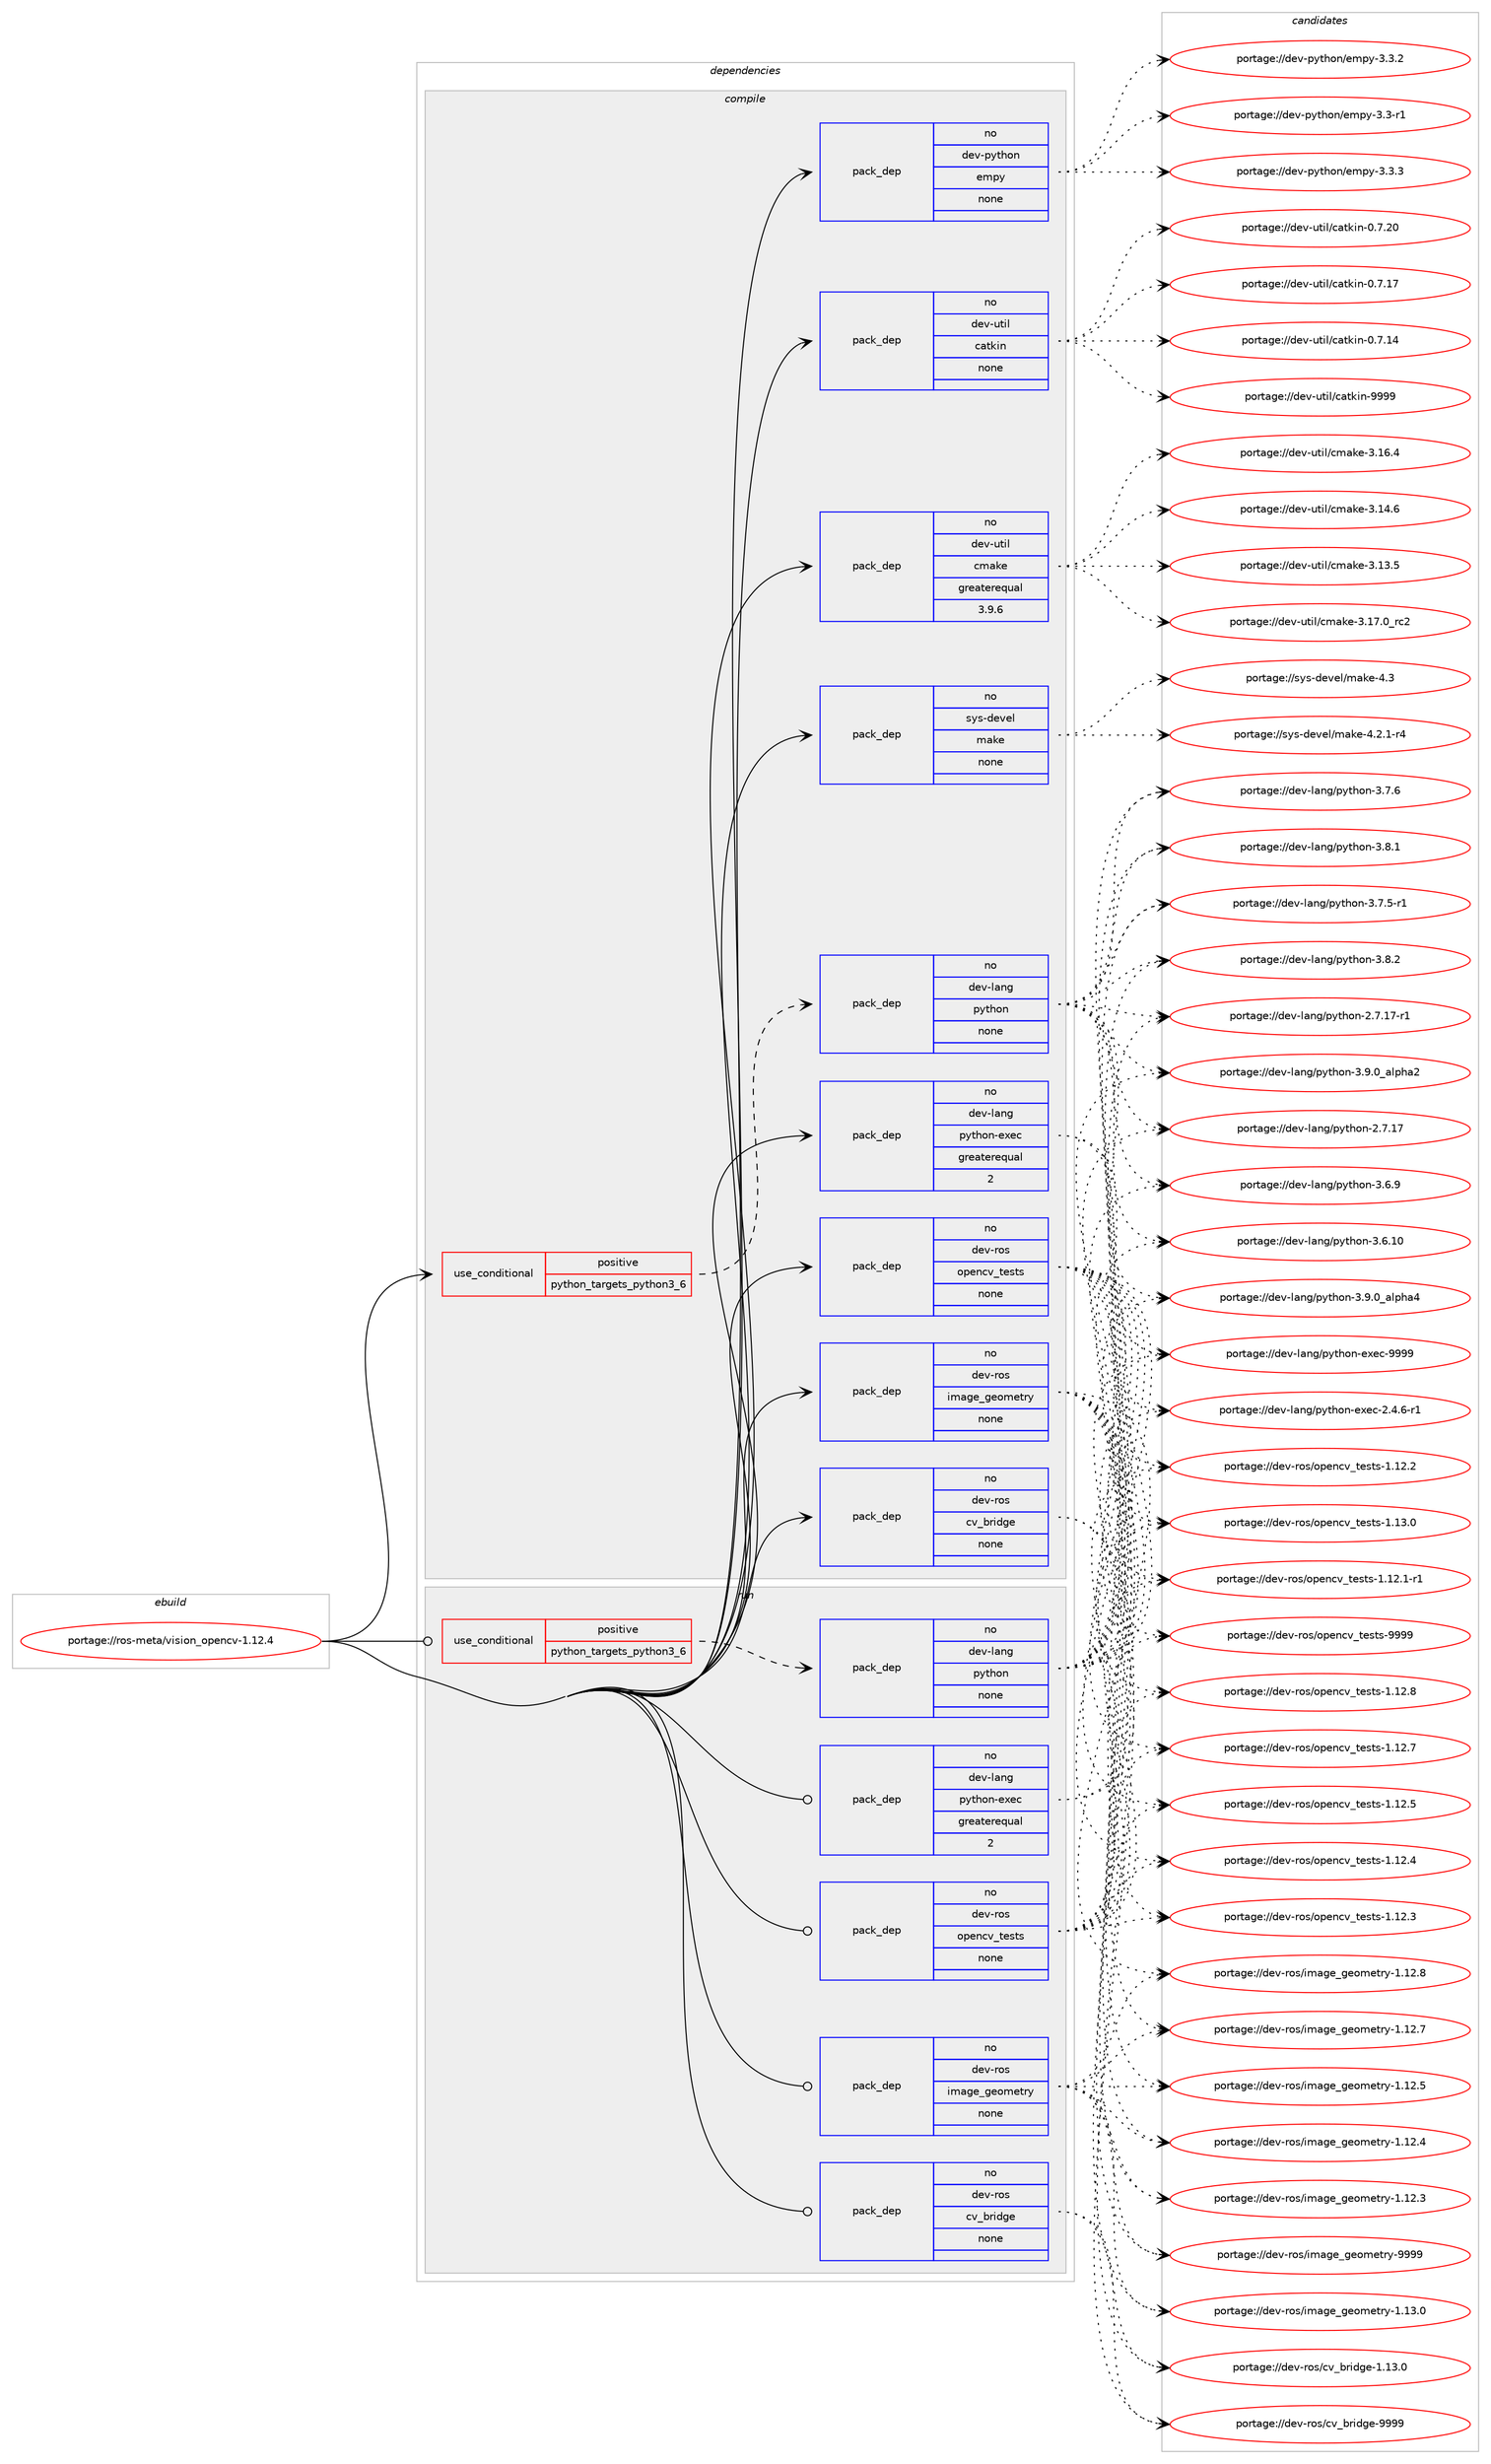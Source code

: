 digraph prolog {

# *************
# Graph options
# *************

newrank=true;
concentrate=true;
compound=true;
graph [rankdir=LR,fontname=Helvetica,fontsize=10,ranksep=1.5];#, ranksep=2.5, nodesep=0.2];
edge  [arrowhead=vee];
node  [fontname=Helvetica,fontsize=10];

# **********
# The ebuild
# **********

subgraph cluster_leftcol {
color=gray;
rank=same;
label=<<i>ebuild</i>>;
id [label="portage://ros-meta/vision_opencv-1.12.4", color=red, width=4, href="../ros-meta/vision_opencv-1.12.4.svg"];
}

# ****************
# The dependencies
# ****************

subgraph cluster_midcol {
color=gray;
label=<<i>dependencies</i>>;
subgraph cluster_compile {
fillcolor="#eeeeee";
style=filled;
label=<<i>compile</i>>;
subgraph cond11683 {
dependency57974 [label=<<TABLE BORDER="0" CELLBORDER="1" CELLSPACING="0" CELLPADDING="4"><TR><TD ROWSPAN="3" CELLPADDING="10">use_conditional</TD></TR><TR><TD>positive</TD></TR><TR><TD>python_targets_python3_6</TD></TR></TABLE>>, shape=none, color=red];
subgraph pack45041 {
dependency57975 [label=<<TABLE BORDER="0" CELLBORDER="1" CELLSPACING="0" CELLPADDING="4" WIDTH="220"><TR><TD ROWSPAN="6" CELLPADDING="30">pack_dep</TD></TR><TR><TD WIDTH="110">no</TD></TR><TR><TD>dev-lang</TD></TR><TR><TD>python</TD></TR><TR><TD>none</TD></TR><TR><TD></TD></TR></TABLE>>, shape=none, color=blue];
}
dependency57974:e -> dependency57975:w [weight=20,style="dashed",arrowhead="vee"];
}
id:e -> dependency57974:w [weight=20,style="solid",arrowhead="vee"];
subgraph pack45042 {
dependency57976 [label=<<TABLE BORDER="0" CELLBORDER="1" CELLSPACING="0" CELLPADDING="4" WIDTH="220"><TR><TD ROWSPAN="6" CELLPADDING="30">pack_dep</TD></TR><TR><TD WIDTH="110">no</TD></TR><TR><TD>dev-lang</TD></TR><TR><TD>python-exec</TD></TR><TR><TD>greaterequal</TD></TR><TR><TD>2</TD></TR></TABLE>>, shape=none, color=blue];
}
id:e -> dependency57976:w [weight=20,style="solid",arrowhead="vee"];
subgraph pack45043 {
dependency57977 [label=<<TABLE BORDER="0" CELLBORDER="1" CELLSPACING="0" CELLPADDING="4" WIDTH="220"><TR><TD ROWSPAN="6" CELLPADDING="30">pack_dep</TD></TR><TR><TD WIDTH="110">no</TD></TR><TR><TD>dev-python</TD></TR><TR><TD>empy</TD></TR><TR><TD>none</TD></TR><TR><TD></TD></TR></TABLE>>, shape=none, color=blue];
}
id:e -> dependency57977:w [weight=20,style="solid",arrowhead="vee"];
subgraph pack45044 {
dependency57978 [label=<<TABLE BORDER="0" CELLBORDER="1" CELLSPACING="0" CELLPADDING="4" WIDTH="220"><TR><TD ROWSPAN="6" CELLPADDING="30">pack_dep</TD></TR><TR><TD WIDTH="110">no</TD></TR><TR><TD>dev-ros</TD></TR><TR><TD>cv_bridge</TD></TR><TR><TD>none</TD></TR><TR><TD></TD></TR></TABLE>>, shape=none, color=blue];
}
id:e -> dependency57978:w [weight=20,style="solid",arrowhead="vee"];
subgraph pack45045 {
dependency57979 [label=<<TABLE BORDER="0" CELLBORDER="1" CELLSPACING="0" CELLPADDING="4" WIDTH="220"><TR><TD ROWSPAN="6" CELLPADDING="30">pack_dep</TD></TR><TR><TD WIDTH="110">no</TD></TR><TR><TD>dev-ros</TD></TR><TR><TD>image_geometry</TD></TR><TR><TD>none</TD></TR><TR><TD></TD></TR></TABLE>>, shape=none, color=blue];
}
id:e -> dependency57979:w [weight=20,style="solid",arrowhead="vee"];
subgraph pack45046 {
dependency57980 [label=<<TABLE BORDER="0" CELLBORDER="1" CELLSPACING="0" CELLPADDING="4" WIDTH="220"><TR><TD ROWSPAN="6" CELLPADDING="30">pack_dep</TD></TR><TR><TD WIDTH="110">no</TD></TR><TR><TD>dev-ros</TD></TR><TR><TD>opencv_tests</TD></TR><TR><TD>none</TD></TR><TR><TD></TD></TR></TABLE>>, shape=none, color=blue];
}
id:e -> dependency57980:w [weight=20,style="solid",arrowhead="vee"];
subgraph pack45047 {
dependency57981 [label=<<TABLE BORDER="0" CELLBORDER="1" CELLSPACING="0" CELLPADDING="4" WIDTH="220"><TR><TD ROWSPAN="6" CELLPADDING="30">pack_dep</TD></TR><TR><TD WIDTH="110">no</TD></TR><TR><TD>dev-util</TD></TR><TR><TD>catkin</TD></TR><TR><TD>none</TD></TR><TR><TD></TD></TR></TABLE>>, shape=none, color=blue];
}
id:e -> dependency57981:w [weight=20,style="solid",arrowhead="vee"];
subgraph pack45048 {
dependency57982 [label=<<TABLE BORDER="0" CELLBORDER="1" CELLSPACING="0" CELLPADDING="4" WIDTH="220"><TR><TD ROWSPAN="6" CELLPADDING="30">pack_dep</TD></TR><TR><TD WIDTH="110">no</TD></TR><TR><TD>dev-util</TD></TR><TR><TD>cmake</TD></TR><TR><TD>greaterequal</TD></TR><TR><TD>3.9.6</TD></TR></TABLE>>, shape=none, color=blue];
}
id:e -> dependency57982:w [weight=20,style="solid",arrowhead="vee"];
subgraph pack45049 {
dependency57983 [label=<<TABLE BORDER="0" CELLBORDER="1" CELLSPACING="0" CELLPADDING="4" WIDTH="220"><TR><TD ROWSPAN="6" CELLPADDING="30">pack_dep</TD></TR><TR><TD WIDTH="110">no</TD></TR><TR><TD>sys-devel</TD></TR><TR><TD>make</TD></TR><TR><TD>none</TD></TR><TR><TD></TD></TR></TABLE>>, shape=none, color=blue];
}
id:e -> dependency57983:w [weight=20,style="solid",arrowhead="vee"];
}
subgraph cluster_compileandrun {
fillcolor="#eeeeee";
style=filled;
label=<<i>compile and run</i>>;
}
subgraph cluster_run {
fillcolor="#eeeeee";
style=filled;
label=<<i>run</i>>;
subgraph cond11684 {
dependency57984 [label=<<TABLE BORDER="0" CELLBORDER="1" CELLSPACING="0" CELLPADDING="4"><TR><TD ROWSPAN="3" CELLPADDING="10">use_conditional</TD></TR><TR><TD>positive</TD></TR><TR><TD>python_targets_python3_6</TD></TR></TABLE>>, shape=none, color=red];
subgraph pack45050 {
dependency57985 [label=<<TABLE BORDER="0" CELLBORDER="1" CELLSPACING="0" CELLPADDING="4" WIDTH="220"><TR><TD ROWSPAN="6" CELLPADDING="30">pack_dep</TD></TR><TR><TD WIDTH="110">no</TD></TR><TR><TD>dev-lang</TD></TR><TR><TD>python</TD></TR><TR><TD>none</TD></TR><TR><TD></TD></TR></TABLE>>, shape=none, color=blue];
}
dependency57984:e -> dependency57985:w [weight=20,style="dashed",arrowhead="vee"];
}
id:e -> dependency57984:w [weight=20,style="solid",arrowhead="odot"];
subgraph pack45051 {
dependency57986 [label=<<TABLE BORDER="0" CELLBORDER="1" CELLSPACING="0" CELLPADDING="4" WIDTH="220"><TR><TD ROWSPAN="6" CELLPADDING="30">pack_dep</TD></TR><TR><TD WIDTH="110">no</TD></TR><TR><TD>dev-lang</TD></TR><TR><TD>python-exec</TD></TR><TR><TD>greaterequal</TD></TR><TR><TD>2</TD></TR></TABLE>>, shape=none, color=blue];
}
id:e -> dependency57986:w [weight=20,style="solid",arrowhead="odot"];
subgraph pack45052 {
dependency57987 [label=<<TABLE BORDER="0" CELLBORDER="1" CELLSPACING="0" CELLPADDING="4" WIDTH="220"><TR><TD ROWSPAN="6" CELLPADDING="30">pack_dep</TD></TR><TR><TD WIDTH="110">no</TD></TR><TR><TD>dev-ros</TD></TR><TR><TD>cv_bridge</TD></TR><TR><TD>none</TD></TR><TR><TD></TD></TR></TABLE>>, shape=none, color=blue];
}
id:e -> dependency57987:w [weight=20,style="solid",arrowhead="odot"];
subgraph pack45053 {
dependency57988 [label=<<TABLE BORDER="0" CELLBORDER="1" CELLSPACING="0" CELLPADDING="4" WIDTH="220"><TR><TD ROWSPAN="6" CELLPADDING="30">pack_dep</TD></TR><TR><TD WIDTH="110">no</TD></TR><TR><TD>dev-ros</TD></TR><TR><TD>image_geometry</TD></TR><TR><TD>none</TD></TR><TR><TD></TD></TR></TABLE>>, shape=none, color=blue];
}
id:e -> dependency57988:w [weight=20,style="solid",arrowhead="odot"];
subgraph pack45054 {
dependency57989 [label=<<TABLE BORDER="0" CELLBORDER="1" CELLSPACING="0" CELLPADDING="4" WIDTH="220"><TR><TD ROWSPAN="6" CELLPADDING="30">pack_dep</TD></TR><TR><TD WIDTH="110">no</TD></TR><TR><TD>dev-ros</TD></TR><TR><TD>opencv_tests</TD></TR><TR><TD>none</TD></TR><TR><TD></TD></TR></TABLE>>, shape=none, color=blue];
}
id:e -> dependency57989:w [weight=20,style="solid",arrowhead="odot"];
}
}

# **************
# The candidates
# **************

subgraph cluster_choices {
rank=same;
color=gray;
label=<<i>candidates</i>>;

subgraph choice45041 {
color=black;
nodesep=1;
choice10010111845108971101034711212111610411111045514657464895971081121049752 [label="portage://dev-lang/python-3.9.0_alpha4", color=red, width=4,href="../dev-lang/python-3.9.0_alpha4.svg"];
choice10010111845108971101034711212111610411111045514657464895971081121049750 [label="portage://dev-lang/python-3.9.0_alpha2", color=red, width=4,href="../dev-lang/python-3.9.0_alpha2.svg"];
choice100101118451089711010347112121116104111110455146564650 [label="portage://dev-lang/python-3.8.2", color=red, width=4,href="../dev-lang/python-3.8.2.svg"];
choice100101118451089711010347112121116104111110455146564649 [label="portage://dev-lang/python-3.8.1", color=red, width=4,href="../dev-lang/python-3.8.1.svg"];
choice100101118451089711010347112121116104111110455146554654 [label="portage://dev-lang/python-3.7.6", color=red, width=4,href="../dev-lang/python-3.7.6.svg"];
choice1001011184510897110103471121211161041111104551465546534511449 [label="portage://dev-lang/python-3.7.5-r1", color=red, width=4,href="../dev-lang/python-3.7.5-r1.svg"];
choice100101118451089711010347112121116104111110455146544657 [label="portage://dev-lang/python-3.6.9", color=red, width=4,href="../dev-lang/python-3.6.9.svg"];
choice10010111845108971101034711212111610411111045514654464948 [label="portage://dev-lang/python-3.6.10", color=red, width=4,href="../dev-lang/python-3.6.10.svg"];
choice100101118451089711010347112121116104111110455046554649554511449 [label="portage://dev-lang/python-2.7.17-r1", color=red, width=4,href="../dev-lang/python-2.7.17-r1.svg"];
choice10010111845108971101034711212111610411111045504655464955 [label="portage://dev-lang/python-2.7.17", color=red, width=4,href="../dev-lang/python-2.7.17.svg"];
dependency57975:e -> choice10010111845108971101034711212111610411111045514657464895971081121049752:w [style=dotted,weight="100"];
dependency57975:e -> choice10010111845108971101034711212111610411111045514657464895971081121049750:w [style=dotted,weight="100"];
dependency57975:e -> choice100101118451089711010347112121116104111110455146564650:w [style=dotted,weight="100"];
dependency57975:e -> choice100101118451089711010347112121116104111110455146564649:w [style=dotted,weight="100"];
dependency57975:e -> choice100101118451089711010347112121116104111110455146554654:w [style=dotted,weight="100"];
dependency57975:e -> choice1001011184510897110103471121211161041111104551465546534511449:w [style=dotted,weight="100"];
dependency57975:e -> choice100101118451089711010347112121116104111110455146544657:w [style=dotted,weight="100"];
dependency57975:e -> choice10010111845108971101034711212111610411111045514654464948:w [style=dotted,weight="100"];
dependency57975:e -> choice100101118451089711010347112121116104111110455046554649554511449:w [style=dotted,weight="100"];
dependency57975:e -> choice10010111845108971101034711212111610411111045504655464955:w [style=dotted,weight="100"];
}
subgraph choice45042 {
color=black;
nodesep=1;
choice10010111845108971101034711212111610411111045101120101994557575757 [label="portage://dev-lang/python-exec-9999", color=red, width=4,href="../dev-lang/python-exec-9999.svg"];
choice10010111845108971101034711212111610411111045101120101994550465246544511449 [label="portage://dev-lang/python-exec-2.4.6-r1", color=red, width=4,href="../dev-lang/python-exec-2.4.6-r1.svg"];
dependency57976:e -> choice10010111845108971101034711212111610411111045101120101994557575757:w [style=dotted,weight="100"];
dependency57976:e -> choice10010111845108971101034711212111610411111045101120101994550465246544511449:w [style=dotted,weight="100"];
}
subgraph choice45043 {
color=black;
nodesep=1;
choice1001011184511212111610411111047101109112121455146514651 [label="portage://dev-python/empy-3.3.3", color=red, width=4,href="../dev-python/empy-3.3.3.svg"];
choice1001011184511212111610411111047101109112121455146514650 [label="portage://dev-python/empy-3.3.2", color=red, width=4,href="../dev-python/empy-3.3.2.svg"];
choice1001011184511212111610411111047101109112121455146514511449 [label="portage://dev-python/empy-3.3-r1", color=red, width=4,href="../dev-python/empy-3.3-r1.svg"];
dependency57977:e -> choice1001011184511212111610411111047101109112121455146514651:w [style=dotted,weight="100"];
dependency57977:e -> choice1001011184511212111610411111047101109112121455146514650:w [style=dotted,weight="100"];
dependency57977:e -> choice1001011184511212111610411111047101109112121455146514511449:w [style=dotted,weight="100"];
}
subgraph choice45044 {
color=black;
nodesep=1;
choice10010111845114111115479911895981141051001031014557575757 [label="portage://dev-ros/cv_bridge-9999", color=red, width=4,href="../dev-ros/cv_bridge-9999.svg"];
choice100101118451141111154799118959811410510010310145494649514648 [label="portage://dev-ros/cv_bridge-1.13.0", color=red, width=4,href="../dev-ros/cv_bridge-1.13.0.svg"];
dependency57978:e -> choice10010111845114111115479911895981141051001031014557575757:w [style=dotted,weight="100"];
dependency57978:e -> choice100101118451141111154799118959811410510010310145494649514648:w [style=dotted,weight="100"];
}
subgraph choice45045 {
color=black;
nodesep=1;
choice100101118451141111154710510997103101951031011111091011161141214557575757 [label="portage://dev-ros/image_geometry-9999", color=red, width=4,href="../dev-ros/image_geometry-9999.svg"];
choice1001011184511411111547105109971031019510310111110910111611412145494649514648 [label="portage://dev-ros/image_geometry-1.13.0", color=red, width=4,href="../dev-ros/image_geometry-1.13.0.svg"];
choice1001011184511411111547105109971031019510310111110910111611412145494649504656 [label="portage://dev-ros/image_geometry-1.12.8", color=red, width=4,href="../dev-ros/image_geometry-1.12.8.svg"];
choice1001011184511411111547105109971031019510310111110910111611412145494649504655 [label="portage://dev-ros/image_geometry-1.12.7", color=red, width=4,href="../dev-ros/image_geometry-1.12.7.svg"];
choice1001011184511411111547105109971031019510310111110910111611412145494649504653 [label="portage://dev-ros/image_geometry-1.12.5", color=red, width=4,href="../dev-ros/image_geometry-1.12.5.svg"];
choice1001011184511411111547105109971031019510310111110910111611412145494649504652 [label="portage://dev-ros/image_geometry-1.12.4", color=red, width=4,href="../dev-ros/image_geometry-1.12.4.svg"];
choice1001011184511411111547105109971031019510310111110910111611412145494649504651 [label="portage://dev-ros/image_geometry-1.12.3", color=red, width=4,href="../dev-ros/image_geometry-1.12.3.svg"];
dependency57979:e -> choice100101118451141111154710510997103101951031011111091011161141214557575757:w [style=dotted,weight="100"];
dependency57979:e -> choice1001011184511411111547105109971031019510310111110910111611412145494649514648:w [style=dotted,weight="100"];
dependency57979:e -> choice1001011184511411111547105109971031019510310111110910111611412145494649504656:w [style=dotted,weight="100"];
dependency57979:e -> choice1001011184511411111547105109971031019510310111110910111611412145494649504655:w [style=dotted,weight="100"];
dependency57979:e -> choice1001011184511411111547105109971031019510310111110910111611412145494649504653:w [style=dotted,weight="100"];
dependency57979:e -> choice1001011184511411111547105109971031019510310111110910111611412145494649504652:w [style=dotted,weight="100"];
dependency57979:e -> choice1001011184511411111547105109971031019510310111110910111611412145494649504651:w [style=dotted,weight="100"];
}
subgraph choice45046 {
color=black;
nodesep=1;
choice100101118451141111154711111210111099118951161011151161154557575757 [label="portage://dev-ros/opencv_tests-9999", color=red, width=4,href="../dev-ros/opencv_tests-9999.svg"];
choice1001011184511411111547111112101110991189511610111511611545494649514648 [label="portage://dev-ros/opencv_tests-1.13.0", color=red, width=4,href="../dev-ros/opencv_tests-1.13.0.svg"];
choice1001011184511411111547111112101110991189511610111511611545494649504656 [label="portage://dev-ros/opencv_tests-1.12.8", color=red, width=4,href="../dev-ros/opencv_tests-1.12.8.svg"];
choice1001011184511411111547111112101110991189511610111511611545494649504655 [label="portage://dev-ros/opencv_tests-1.12.7", color=red, width=4,href="../dev-ros/opencv_tests-1.12.7.svg"];
choice1001011184511411111547111112101110991189511610111511611545494649504653 [label="portage://dev-ros/opencv_tests-1.12.5", color=red, width=4,href="../dev-ros/opencv_tests-1.12.5.svg"];
choice1001011184511411111547111112101110991189511610111511611545494649504652 [label="portage://dev-ros/opencv_tests-1.12.4", color=red, width=4,href="../dev-ros/opencv_tests-1.12.4.svg"];
choice1001011184511411111547111112101110991189511610111511611545494649504651 [label="portage://dev-ros/opencv_tests-1.12.3", color=red, width=4,href="../dev-ros/opencv_tests-1.12.3.svg"];
choice1001011184511411111547111112101110991189511610111511611545494649504650 [label="portage://dev-ros/opencv_tests-1.12.2", color=red, width=4,href="../dev-ros/opencv_tests-1.12.2.svg"];
choice10010111845114111115471111121011109911895116101115116115454946495046494511449 [label="portage://dev-ros/opencv_tests-1.12.1-r1", color=red, width=4,href="../dev-ros/opencv_tests-1.12.1-r1.svg"];
dependency57980:e -> choice100101118451141111154711111210111099118951161011151161154557575757:w [style=dotted,weight="100"];
dependency57980:e -> choice1001011184511411111547111112101110991189511610111511611545494649514648:w [style=dotted,weight="100"];
dependency57980:e -> choice1001011184511411111547111112101110991189511610111511611545494649504656:w [style=dotted,weight="100"];
dependency57980:e -> choice1001011184511411111547111112101110991189511610111511611545494649504655:w [style=dotted,weight="100"];
dependency57980:e -> choice1001011184511411111547111112101110991189511610111511611545494649504653:w [style=dotted,weight="100"];
dependency57980:e -> choice1001011184511411111547111112101110991189511610111511611545494649504652:w [style=dotted,weight="100"];
dependency57980:e -> choice1001011184511411111547111112101110991189511610111511611545494649504651:w [style=dotted,weight="100"];
dependency57980:e -> choice1001011184511411111547111112101110991189511610111511611545494649504650:w [style=dotted,weight="100"];
dependency57980:e -> choice10010111845114111115471111121011109911895116101115116115454946495046494511449:w [style=dotted,weight="100"];
}
subgraph choice45047 {
color=black;
nodesep=1;
choice100101118451171161051084799971161071051104557575757 [label="portage://dev-util/catkin-9999", color=red, width=4,href="../dev-util/catkin-9999.svg"];
choice1001011184511711610510847999711610710511045484655465048 [label="portage://dev-util/catkin-0.7.20", color=red, width=4,href="../dev-util/catkin-0.7.20.svg"];
choice1001011184511711610510847999711610710511045484655464955 [label="portage://dev-util/catkin-0.7.17", color=red, width=4,href="../dev-util/catkin-0.7.17.svg"];
choice1001011184511711610510847999711610710511045484655464952 [label="portage://dev-util/catkin-0.7.14", color=red, width=4,href="../dev-util/catkin-0.7.14.svg"];
dependency57981:e -> choice100101118451171161051084799971161071051104557575757:w [style=dotted,weight="100"];
dependency57981:e -> choice1001011184511711610510847999711610710511045484655465048:w [style=dotted,weight="100"];
dependency57981:e -> choice1001011184511711610510847999711610710511045484655464955:w [style=dotted,weight="100"];
dependency57981:e -> choice1001011184511711610510847999711610710511045484655464952:w [style=dotted,weight="100"];
}
subgraph choice45048 {
color=black;
nodesep=1;
choice1001011184511711610510847991099710710145514649554648951149950 [label="portage://dev-util/cmake-3.17.0_rc2", color=red, width=4,href="../dev-util/cmake-3.17.0_rc2.svg"];
choice1001011184511711610510847991099710710145514649544652 [label="portage://dev-util/cmake-3.16.4", color=red, width=4,href="../dev-util/cmake-3.16.4.svg"];
choice1001011184511711610510847991099710710145514649524654 [label="portage://dev-util/cmake-3.14.6", color=red, width=4,href="../dev-util/cmake-3.14.6.svg"];
choice1001011184511711610510847991099710710145514649514653 [label="portage://dev-util/cmake-3.13.5", color=red, width=4,href="../dev-util/cmake-3.13.5.svg"];
dependency57982:e -> choice1001011184511711610510847991099710710145514649554648951149950:w [style=dotted,weight="100"];
dependency57982:e -> choice1001011184511711610510847991099710710145514649544652:w [style=dotted,weight="100"];
dependency57982:e -> choice1001011184511711610510847991099710710145514649524654:w [style=dotted,weight="100"];
dependency57982:e -> choice1001011184511711610510847991099710710145514649514653:w [style=dotted,weight="100"];
}
subgraph choice45049 {
color=black;
nodesep=1;
choice11512111545100101118101108471099710710145524651 [label="portage://sys-devel/make-4.3", color=red, width=4,href="../sys-devel/make-4.3.svg"];
choice1151211154510010111810110847109971071014552465046494511452 [label="portage://sys-devel/make-4.2.1-r4", color=red, width=4,href="../sys-devel/make-4.2.1-r4.svg"];
dependency57983:e -> choice11512111545100101118101108471099710710145524651:w [style=dotted,weight="100"];
dependency57983:e -> choice1151211154510010111810110847109971071014552465046494511452:w [style=dotted,weight="100"];
}
subgraph choice45050 {
color=black;
nodesep=1;
choice10010111845108971101034711212111610411111045514657464895971081121049752 [label="portage://dev-lang/python-3.9.0_alpha4", color=red, width=4,href="../dev-lang/python-3.9.0_alpha4.svg"];
choice10010111845108971101034711212111610411111045514657464895971081121049750 [label="portage://dev-lang/python-3.9.0_alpha2", color=red, width=4,href="../dev-lang/python-3.9.0_alpha2.svg"];
choice100101118451089711010347112121116104111110455146564650 [label="portage://dev-lang/python-3.8.2", color=red, width=4,href="../dev-lang/python-3.8.2.svg"];
choice100101118451089711010347112121116104111110455146564649 [label="portage://dev-lang/python-3.8.1", color=red, width=4,href="../dev-lang/python-3.8.1.svg"];
choice100101118451089711010347112121116104111110455146554654 [label="portage://dev-lang/python-3.7.6", color=red, width=4,href="../dev-lang/python-3.7.6.svg"];
choice1001011184510897110103471121211161041111104551465546534511449 [label="portage://dev-lang/python-3.7.5-r1", color=red, width=4,href="../dev-lang/python-3.7.5-r1.svg"];
choice100101118451089711010347112121116104111110455146544657 [label="portage://dev-lang/python-3.6.9", color=red, width=4,href="../dev-lang/python-3.6.9.svg"];
choice10010111845108971101034711212111610411111045514654464948 [label="portage://dev-lang/python-3.6.10", color=red, width=4,href="../dev-lang/python-3.6.10.svg"];
choice100101118451089711010347112121116104111110455046554649554511449 [label="portage://dev-lang/python-2.7.17-r1", color=red, width=4,href="../dev-lang/python-2.7.17-r1.svg"];
choice10010111845108971101034711212111610411111045504655464955 [label="portage://dev-lang/python-2.7.17", color=red, width=4,href="../dev-lang/python-2.7.17.svg"];
dependency57985:e -> choice10010111845108971101034711212111610411111045514657464895971081121049752:w [style=dotted,weight="100"];
dependency57985:e -> choice10010111845108971101034711212111610411111045514657464895971081121049750:w [style=dotted,weight="100"];
dependency57985:e -> choice100101118451089711010347112121116104111110455146564650:w [style=dotted,weight="100"];
dependency57985:e -> choice100101118451089711010347112121116104111110455146564649:w [style=dotted,weight="100"];
dependency57985:e -> choice100101118451089711010347112121116104111110455146554654:w [style=dotted,weight="100"];
dependency57985:e -> choice1001011184510897110103471121211161041111104551465546534511449:w [style=dotted,weight="100"];
dependency57985:e -> choice100101118451089711010347112121116104111110455146544657:w [style=dotted,weight="100"];
dependency57985:e -> choice10010111845108971101034711212111610411111045514654464948:w [style=dotted,weight="100"];
dependency57985:e -> choice100101118451089711010347112121116104111110455046554649554511449:w [style=dotted,weight="100"];
dependency57985:e -> choice10010111845108971101034711212111610411111045504655464955:w [style=dotted,weight="100"];
}
subgraph choice45051 {
color=black;
nodesep=1;
choice10010111845108971101034711212111610411111045101120101994557575757 [label="portage://dev-lang/python-exec-9999", color=red, width=4,href="../dev-lang/python-exec-9999.svg"];
choice10010111845108971101034711212111610411111045101120101994550465246544511449 [label="portage://dev-lang/python-exec-2.4.6-r1", color=red, width=4,href="../dev-lang/python-exec-2.4.6-r1.svg"];
dependency57986:e -> choice10010111845108971101034711212111610411111045101120101994557575757:w [style=dotted,weight="100"];
dependency57986:e -> choice10010111845108971101034711212111610411111045101120101994550465246544511449:w [style=dotted,weight="100"];
}
subgraph choice45052 {
color=black;
nodesep=1;
choice10010111845114111115479911895981141051001031014557575757 [label="portage://dev-ros/cv_bridge-9999", color=red, width=4,href="../dev-ros/cv_bridge-9999.svg"];
choice100101118451141111154799118959811410510010310145494649514648 [label="portage://dev-ros/cv_bridge-1.13.0", color=red, width=4,href="../dev-ros/cv_bridge-1.13.0.svg"];
dependency57987:e -> choice10010111845114111115479911895981141051001031014557575757:w [style=dotted,weight="100"];
dependency57987:e -> choice100101118451141111154799118959811410510010310145494649514648:w [style=dotted,weight="100"];
}
subgraph choice45053 {
color=black;
nodesep=1;
choice100101118451141111154710510997103101951031011111091011161141214557575757 [label="portage://dev-ros/image_geometry-9999", color=red, width=4,href="../dev-ros/image_geometry-9999.svg"];
choice1001011184511411111547105109971031019510310111110910111611412145494649514648 [label="portage://dev-ros/image_geometry-1.13.0", color=red, width=4,href="../dev-ros/image_geometry-1.13.0.svg"];
choice1001011184511411111547105109971031019510310111110910111611412145494649504656 [label="portage://dev-ros/image_geometry-1.12.8", color=red, width=4,href="../dev-ros/image_geometry-1.12.8.svg"];
choice1001011184511411111547105109971031019510310111110910111611412145494649504655 [label="portage://dev-ros/image_geometry-1.12.7", color=red, width=4,href="../dev-ros/image_geometry-1.12.7.svg"];
choice1001011184511411111547105109971031019510310111110910111611412145494649504653 [label="portage://dev-ros/image_geometry-1.12.5", color=red, width=4,href="../dev-ros/image_geometry-1.12.5.svg"];
choice1001011184511411111547105109971031019510310111110910111611412145494649504652 [label="portage://dev-ros/image_geometry-1.12.4", color=red, width=4,href="../dev-ros/image_geometry-1.12.4.svg"];
choice1001011184511411111547105109971031019510310111110910111611412145494649504651 [label="portage://dev-ros/image_geometry-1.12.3", color=red, width=4,href="../dev-ros/image_geometry-1.12.3.svg"];
dependency57988:e -> choice100101118451141111154710510997103101951031011111091011161141214557575757:w [style=dotted,weight="100"];
dependency57988:e -> choice1001011184511411111547105109971031019510310111110910111611412145494649514648:w [style=dotted,weight="100"];
dependency57988:e -> choice1001011184511411111547105109971031019510310111110910111611412145494649504656:w [style=dotted,weight="100"];
dependency57988:e -> choice1001011184511411111547105109971031019510310111110910111611412145494649504655:w [style=dotted,weight="100"];
dependency57988:e -> choice1001011184511411111547105109971031019510310111110910111611412145494649504653:w [style=dotted,weight="100"];
dependency57988:e -> choice1001011184511411111547105109971031019510310111110910111611412145494649504652:w [style=dotted,weight="100"];
dependency57988:e -> choice1001011184511411111547105109971031019510310111110910111611412145494649504651:w [style=dotted,weight="100"];
}
subgraph choice45054 {
color=black;
nodesep=1;
choice100101118451141111154711111210111099118951161011151161154557575757 [label="portage://dev-ros/opencv_tests-9999", color=red, width=4,href="../dev-ros/opencv_tests-9999.svg"];
choice1001011184511411111547111112101110991189511610111511611545494649514648 [label="portage://dev-ros/opencv_tests-1.13.0", color=red, width=4,href="../dev-ros/opencv_tests-1.13.0.svg"];
choice1001011184511411111547111112101110991189511610111511611545494649504656 [label="portage://dev-ros/opencv_tests-1.12.8", color=red, width=4,href="../dev-ros/opencv_tests-1.12.8.svg"];
choice1001011184511411111547111112101110991189511610111511611545494649504655 [label="portage://dev-ros/opencv_tests-1.12.7", color=red, width=4,href="../dev-ros/opencv_tests-1.12.7.svg"];
choice1001011184511411111547111112101110991189511610111511611545494649504653 [label="portage://dev-ros/opencv_tests-1.12.5", color=red, width=4,href="../dev-ros/opencv_tests-1.12.5.svg"];
choice1001011184511411111547111112101110991189511610111511611545494649504652 [label="portage://dev-ros/opencv_tests-1.12.4", color=red, width=4,href="../dev-ros/opencv_tests-1.12.4.svg"];
choice1001011184511411111547111112101110991189511610111511611545494649504651 [label="portage://dev-ros/opencv_tests-1.12.3", color=red, width=4,href="../dev-ros/opencv_tests-1.12.3.svg"];
choice1001011184511411111547111112101110991189511610111511611545494649504650 [label="portage://dev-ros/opencv_tests-1.12.2", color=red, width=4,href="../dev-ros/opencv_tests-1.12.2.svg"];
choice10010111845114111115471111121011109911895116101115116115454946495046494511449 [label="portage://dev-ros/opencv_tests-1.12.1-r1", color=red, width=4,href="../dev-ros/opencv_tests-1.12.1-r1.svg"];
dependency57989:e -> choice100101118451141111154711111210111099118951161011151161154557575757:w [style=dotted,weight="100"];
dependency57989:e -> choice1001011184511411111547111112101110991189511610111511611545494649514648:w [style=dotted,weight="100"];
dependency57989:e -> choice1001011184511411111547111112101110991189511610111511611545494649504656:w [style=dotted,weight="100"];
dependency57989:e -> choice1001011184511411111547111112101110991189511610111511611545494649504655:w [style=dotted,weight="100"];
dependency57989:e -> choice1001011184511411111547111112101110991189511610111511611545494649504653:w [style=dotted,weight="100"];
dependency57989:e -> choice1001011184511411111547111112101110991189511610111511611545494649504652:w [style=dotted,weight="100"];
dependency57989:e -> choice1001011184511411111547111112101110991189511610111511611545494649504651:w [style=dotted,weight="100"];
dependency57989:e -> choice1001011184511411111547111112101110991189511610111511611545494649504650:w [style=dotted,weight="100"];
dependency57989:e -> choice10010111845114111115471111121011109911895116101115116115454946495046494511449:w [style=dotted,weight="100"];
}
}

}
